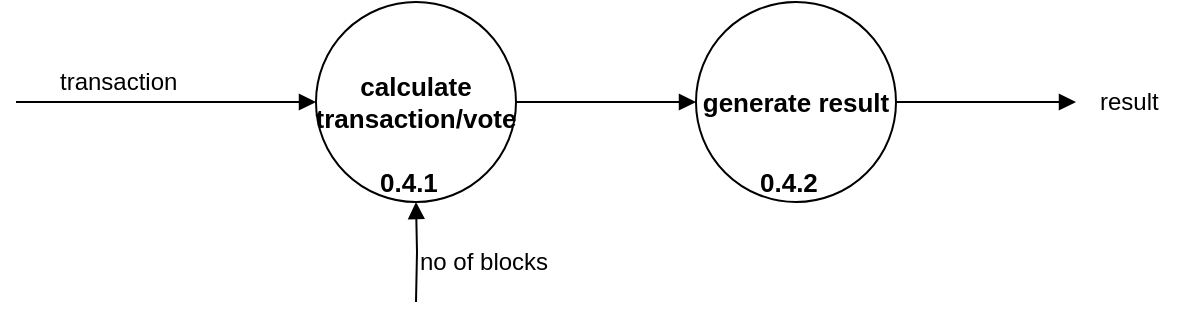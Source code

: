 <mxfile version="12.2.6" type="github" pages="1">
  <diagram id="v1vf4OhuPe806dQ4DLg1" name="Page-1">
    <mxGraphModel dx="1024" dy="534" grid="1" gridSize="10" guides="1" tooltips="1" connect="1" arrows="1" fold="1" page="1" pageScale="1" pageWidth="827" pageHeight="1169" math="0" shadow="0">
      <root>
        <mxCell id="0"/>
        <mxCell id="1" parent="0"/>
        <mxCell id="J0_V-aXO-tv000nVGhdb-7" style="edgeStyle=orthogonalEdgeStyle;rounded=0;orthogonalLoop=1;jettySize=auto;html=1;endArrow=block;endFill=1;" parent="1" source="J0_V-aXO-tv000nVGhdb-1" edge="1">
          <mxGeometry relative="1" as="geometry">
            <mxPoint x="390" y="170" as="targetPoint"/>
          </mxGeometry>
        </mxCell>
        <mxCell id="J0_V-aXO-tv000nVGhdb-1" value="calculate transaction/vote" style="ellipse;whiteSpace=wrap;html=1;aspect=fixed;fontSize=13;fontStyle=1" parent="1" vertex="1">
          <mxGeometry x="200" y="120" width="100" height="100" as="geometry"/>
        </mxCell>
        <mxCell id="J0_V-aXO-tv000nVGhdb-2" value="" style="endArrow=block;html=1;entryX=0;entryY=0.5;entryDx=0;entryDy=0;endFill=1;" parent="1" target="J0_V-aXO-tv000nVGhdb-1" edge="1">
          <mxGeometry width="50" height="50" relative="1" as="geometry">
            <mxPoint x="50" y="170" as="sourcePoint"/>
            <mxPoint x="100" y="180" as="targetPoint"/>
          </mxGeometry>
        </mxCell>
        <mxCell id="J0_V-aXO-tv000nVGhdb-5" value="transaction" style="text;html=1;resizable=0;points=[];autosize=1;align=left;verticalAlign=top;spacingTop=-4;" parent="1" vertex="1">
          <mxGeometry x="70" y="150" width="70" height="20" as="geometry"/>
        </mxCell>
        <mxCell id="J0_V-aXO-tv000nVGhdb-21" style="edgeStyle=orthogonalEdgeStyle;rounded=0;orthogonalLoop=1;jettySize=auto;html=1;endArrow=block;endFill=1;" parent="1" source="J0_V-aXO-tv000nVGhdb-8" edge="1">
          <mxGeometry relative="1" as="geometry">
            <mxPoint x="580" y="170" as="targetPoint"/>
          </mxGeometry>
        </mxCell>
        <mxCell id="J0_V-aXO-tv000nVGhdb-8" value="generate result" style="ellipse;whiteSpace=wrap;html=1;aspect=fixed;fontSize=13;fontStyle=1" parent="1" vertex="1">
          <mxGeometry x="390" y="120" width="100" height="100" as="geometry"/>
        </mxCell>
        <mxCell id="J0_V-aXO-tv000nVGhdb-20" value="" style="edgeStyle=orthogonalEdgeStyle;rounded=0;orthogonalLoop=1;jettySize=auto;html=1;endArrow=block;endFill=1;" parent="1" target="J0_V-aXO-tv000nVGhdb-1" edge="1">
          <mxGeometry relative="1" as="geometry">
            <mxPoint x="250" y="270" as="sourcePoint"/>
          </mxGeometry>
        </mxCell>
        <mxCell id="J0_V-aXO-tv000nVGhdb-22" value="result" style="text;html=1;resizable=0;points=[];autosize=1;align=left;verticalAlign=top;spacingTop=-4;" parent="1" vertex="1">
          <mxGeometry x="590" y="160" width="50" height="20" as="geometry"/>
        </mxCell>
        <mxCell id="J0_V-aXO-tv000nVGhdb-31" value="&lt;b&gt;0.4.1&lt;/b&gt;" style="text;html=1;resizable=0;points=[];autosize=1;align=left;verticalAlign=top;spacingTop=-4;fontSize=13;" parent="1" vertex="1">
          <mxGeometry x="230" y="200" width="40" height="20" as="geometry"/>
        </mxCell>
        <mxCell id="J0_V-aXO-tv000nVGhdb-32" value="&lt;b&gt;0.4.2&lt;/b&gt;" style="text;html=1;resizable=0;points=[];autosize=1;align=left;verticalAlign=top;spacingTop=-4;fontSize=13;" parent="1" vertex="1">
          <mxGeometry x="420" y="200" width="40" height="20" as="geometry"/>
        </mxCell>
        <mxCell id="6RVo1tEvrntG19Oggqch-1" value="no of blocks" style="text;html=1;resizable=0;points=[];autosize=1;align=left;verticalAlign=top;spacingTop=-4;" vertex="1" parent="1">
          <mxGeometry x="250" y="240" width="80" height="20" as="geometry"/>
        </mxCell>
      </root>
    </mxGraphModel>
  </diagram>
</mxfile>
